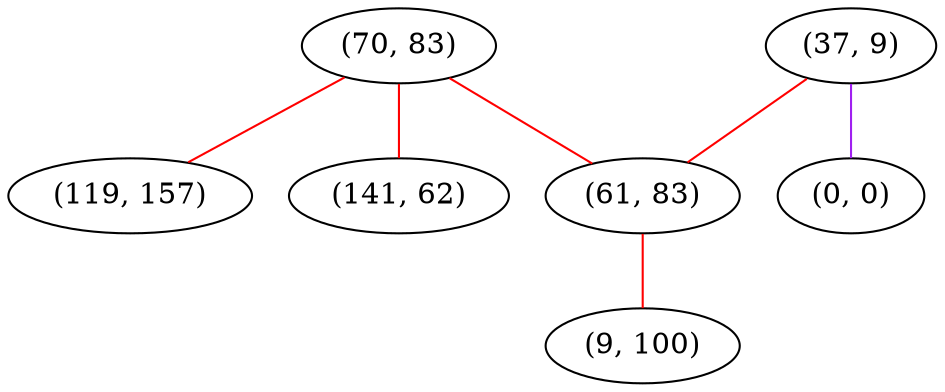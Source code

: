 graph "" {
"(70, 83)";
"(37, 9)";
"(0, 0)";
"(61, 83)";
"(119, 157)";
"(9, 100)";
"(141, 62)";
"(70, 83)" -- "(141, 62)"  [color=red, key=0, weight=1];
"(70, 83)" -- "(119, 157)"  [color=red, key=0, weight=1];
"(70, 83)" -- "(61, 83)"  [color=red, key=0, weight=1];
"(37, 9)" -- "(0, 0)"  [color=purple, key=0, weight=4];
"(37, 9)" -- "(61, 83)"  [color=red, key=0, weight=1];
"(61, 83)" -- "(9, 100)"  [color=red, key=0, weight=1];
}
